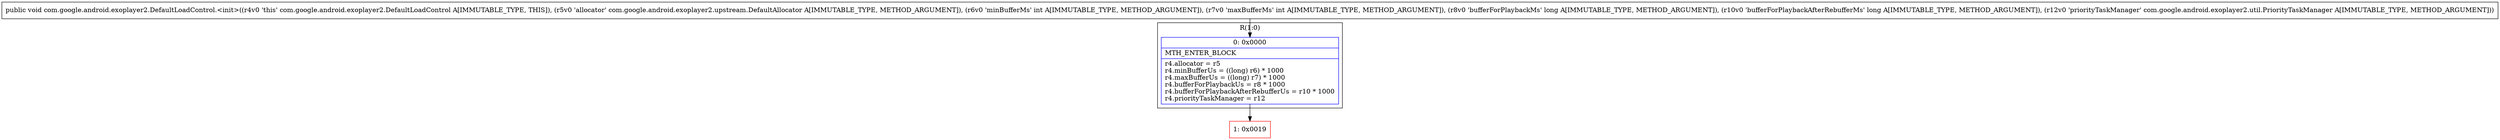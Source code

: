 digraph "CFG forcom.google.android.exoplayer2.DefaultLoadControl.\<init\>(Lcom\/google\/android\/exoplayer2\/upstream\/DefaultAllocator;IIJJLcom\/google\/android\/exoplayer2\/util\/PriorityTaskManager;)V" {
subgraph cluster_Region_1871001762 {
label = "R(1:0)";
node [shape=record,color=blue];
Node_0 [shape=record,label="{0\:\ 0x0000|MTH_ENTER_BLOCK\l|r4.allocator = r5\lr4.minBufferUs = ((long) r6) * 1000\lr4.maxBufferUs = ((long) r7) * 1000\lr4.bufferForPlaybackUs = r8 * 1000\lr4.bufferForPlaybackAfterRebufferUs = r10 * 1000\lr4.priorityTaskManager = r12\l}"];
}
Node_1 [shape=record,color=red,label="{1\:\ 0x0019}"];
MethodNode[shape=record,label="{public void com.google.android.exoplayer2.DefaultLoadControl.\<init\>((r4v0 'this' com.google.android.exoplayer2.DefaultLoadControl A[IMMUTABLE_TYPE, THIS]), (r5v0 'allocator' com.google.android.exoplayer2.upstream.DefaultAllocator A[IMMUTABLE_TYPE, METHOD_ARGUMENT]), (r6v0 'minBufferMs' int A[IMMUTABLE_TYPE, METHOD_ARGUMENT]), (r7v0 'maxBufferMs' int A[IMMUTABLE_TYPE, METHOD_ARGUMENT]), (r8v0 'bufferForPlaybackMs' long A[IMMUTABLE_TYPE, METHOD_ARGUMENT]), (r10v0 'bufferForPlaybackAfterRebufferMs' long A[IMMUTABLE_TYPE, METHOD_ARGUMENT]), (r12v0 'priorityTaskManager' com.google.android.exoplayer2.util.PriorityTaskManager A[IMMUTABLE_TYPE, METHOD_ARGUMENT])) }"];
MethodNode -> Node_0;
Node_0 -> Node_1;
}

